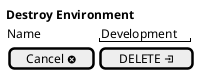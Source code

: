 @startuml

salt
{
  **Destroy Environment**
  {
      Name | "Development"
      [ Cancel <&circle-x>] | [ DELETE <&account-login> ]
  }
}

@enduml
